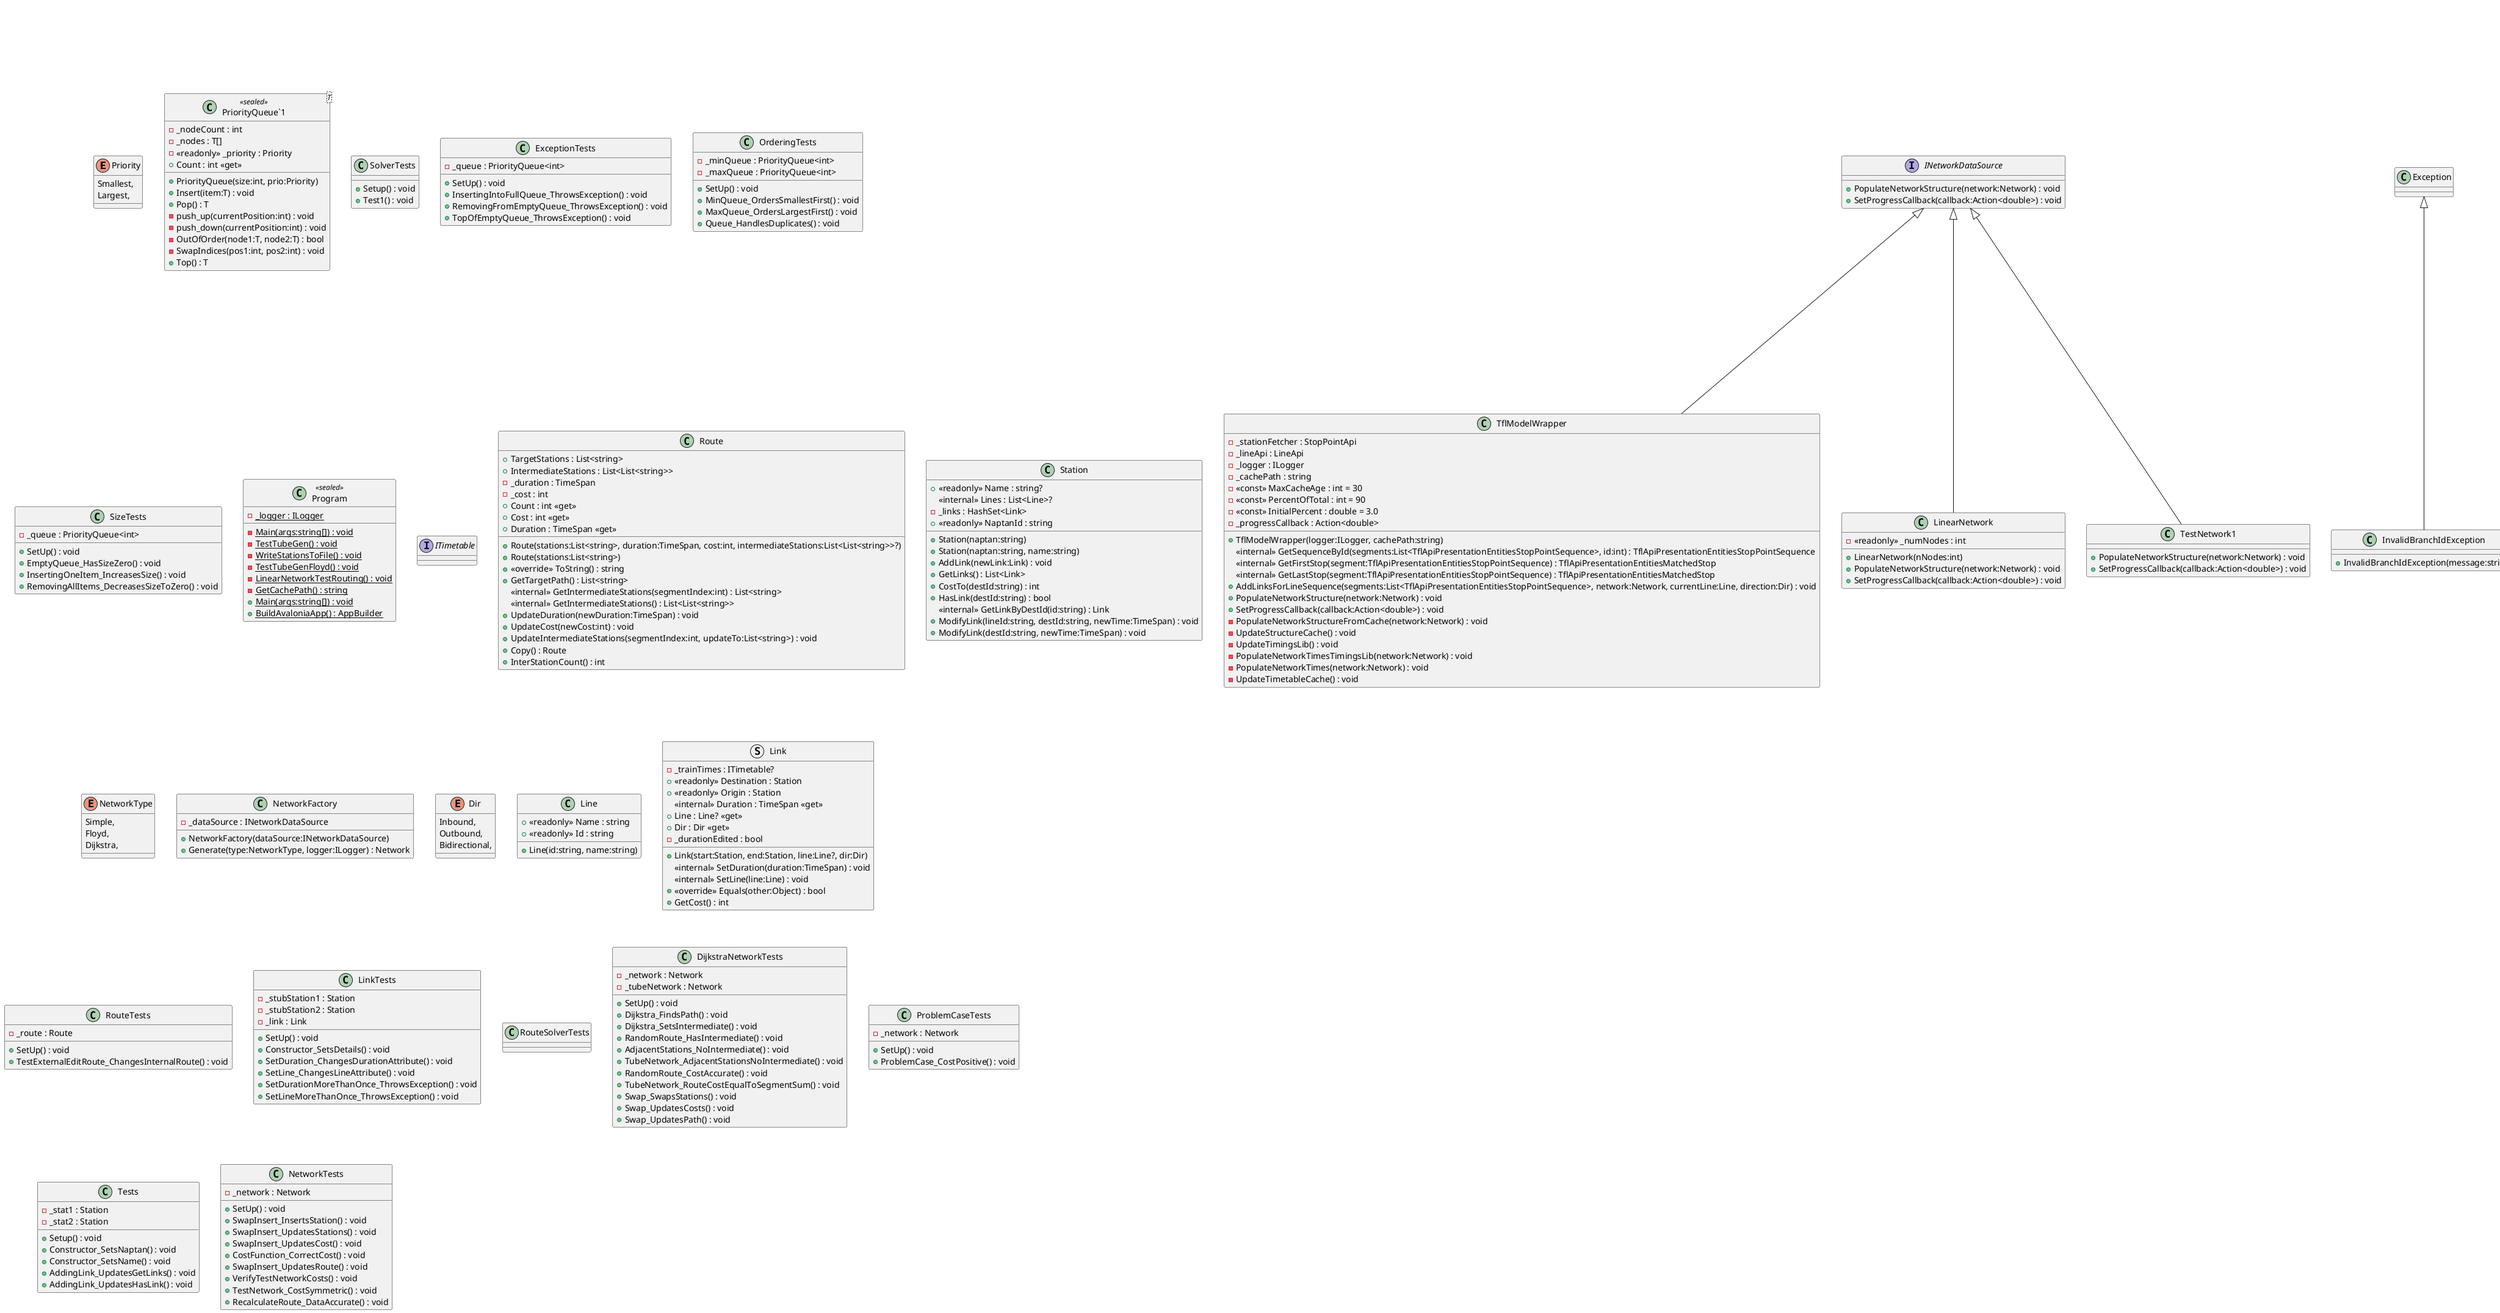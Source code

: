 @startuml
enum Priority {
    Smallest,
    Largest,
}
class "PriorityQueue`1"<T> <<sealed>> {
    - _nodeCount : int
    - _nodes : T[]
    - <<readonly>> _priority : Priority
    + Count : int <<get>>
    + PriorityQueue(size:int, prio:Priority)
    + Insert(item:T) : void
    + Pop() : T
    - push_up(currentPosition:int) : void
    - push_down(currentPosition:int) : void
    - OutOfOrder(node1:T, node2:T) : bool
    - SwapIndices(pos1:int, pos2:int) : void
    + Top() : T
}
class SolverTests {
    + Setup() : void
    + Test1() : void
}
class ExceptionTests {
    - _queue : PriorityQueue<int>
    + SetUp() : void
    + InsertingIntoFullQueue_ThrowsException() : void
    + RemovingFromEmptyQueue_ThrowsException() : void
    + TopOfEmptyQueue_ThrowsException() : void
}
class OrderingTests {
    - _minQueue : PriorityQueue<int>
    - _maxQueue : PriorityQueue<int>
    + SetUp() : void
    + MinQueue_OrdersSmallestFirst() : void
    + MaxQueue_OrdersLargestFirst() : void
    + Queue_HandlesDuplicates() : void
}
class SizeTests {
    - _queue : PriorityQueue<int>
    + SetUp() : void
    + EmptyQueue_HasSizeZero() : void
    + InsertingOneItem_IncreasesSize() : void
    + RemovingAllItems_DecreasesSizeToZero() : void
}
class Program {
    - {static} _logger : ILogger
    - {static} Main(args:string[]) : void
    - {static} TestTubeGen() : void
    - {static} WriteStationsToFile() : void
    - {static} TestTubeGenFloyd() : void
    - {static} LinearNetworkTestRouting() : void
    - {static} GetCachePath() : string
}
class TflModelWrapper {
    - _stationFetcher : StopPointApi
    - _lineApi : LineApi
    - _logger : ILogger
    - _cachePath : string
    - <<const>> MaxCacheAge : int = 30
    - <<const>> PercentOfTotal : int = 90
    - <<const>> InitialPercent : double = 3.0
    - _progressCallback : Action<double>
    + TflModelWrapper(logger:ILogger, cachePath:string)
    <<internal>> GetSequenceById(segments:List<TflApiPresentationEntitiesStopPointSequence>, id:int) : TflApiPresentationEntitiesStopPointSequence
    <<internal>> GetFirstStop(segment:TflApiPresentationEntitiesStopPointSequence) : TflApiPresentationEntitiesMatchedStop
    <<internal>> GetLastStop(segment:TflApiPresentationEntitiesStopPointSequence) : TflApiPresentationEntitiesMatchedStop
    + AddLinksForLineSequence(segments:List<TflApiPresentationEntitiesStopPointSequence>, network:Network, currentLine:Line, direction:Dir) : void
    + PopulateNetworkStructure(network:Network) : void
    + SetProgressCallback(callback:Action<double>) : void
    - PopulateNetworkStructureFromCache(network:Network) : void
    - UpdateStructureCache() : void
    - UpdateTimingsLib() : void
    - PopulateNetworkTimesTimingsLib(network:Network) : void
    - PopulateNetworkTimes(network:Network) : void
    - UpdateTimetableCache() : void
}
INetworkDataSource <|-- TflModelWrapper
class LinearNetwork {
    - <<readonly>> _numNodes : int
    + LinearNetwork(nNodes:int)
    + PopulateNetworkStructure(network:Network) : void
    + SetProgressCallback(callback:Action<double>) : void
}
class TestNetwork1 {
    + PopulateNetworkStructure(network:Network) : void
    + SetProgressCallback(callback:Action<double>) : void
}
class InvalidBranchIdException {
    + InvalidBranchIdException(message:string)
}
INetworkDataSource <|-- LinearNetwork
INetworkDataSource <|-- TestNetwork1
Exception <|-- InvalidBranchIdException
class App <<partial>> {
    + <<override>> Initialize() : void
    + <<override>> OnFrameworkInitializationCompleted() : void
}
Application <|-- App
class Program <<sealed>> {
    + {static} Main(args:string[]) : void
    + {static} BuildAvaloniaApp() : AppBuilder
}
class ViewLocator {
    + Build(data:object?) : Control?
    + Match(data:object?) : bool
}
IDataTemplate <|-- ViewLocator
interface ITimetable {
}
class Route {
    + TargetStations : List<string>
    + IntermediateStations : List<List<string>>
    - _duration : TimeSpan
    - _cost : int
    + Count : int <<get>>
    + Cost : int <<get>>
    + Duration : TimeSpan <<get>>
    + Route(stations:List<string>, duration:TimeSpan, cost:int, intermediateStations:List<List<string>>?)
    + Route(stations:List<string>)
    + <<override>> ToString() : string
    + GetTargetPath() : List<string>
    <<internal>> GetIntermediateStations(segmentIndex:int) : List<string>
    <<internal>> GetIntermediateStations() : List<List<string>>
    + UpdateDuration(newDuration:TimeSpan) : void
    + UpdateCost(newCost:int) : void
    + UpdateIntermediateStations(segmentIndex:int, updateTo:List<string>) : void
    + Copy() : Route
    + InterStationCount() : int
}
class Station {
    + <<readonly>> Name : string?
    <<internal>> Lines : List<Line>?
    - _links : HashSet<Link>
    + <<readonly>> NaptanId : string
    + Station(naptan:string)
    + Station(naptan:string, name:string)
    + AddLink(newLink:Link) : void
    + GetLinks() : List<Link>
    + CostTo(destId:string) : int
    + HasLink(destId:string) : bool
    <<internal>> GetLinkByDestId(id:string) : Link
    + ModifyLink(lineId:string, destId:string, newTime:TimeSpan) : void
    + ModifyLink(destId:string, newTime:TimeSpan) : void
}
interface INetworkDataSource {
    + PopulateNetworkStructure(network:Network) : void
    + SetProgressCallback(callback:Action<double>) : void
}
enum NetworkType {
    Simple,
    Floyd,
    Dijkstra,
}
class NetworkFactory {
    - _dataSource : INetworkDataSource
    + NetworkFactory(dataSource:INetworkDataSource)
    + Generate(type:NetworkType, logger:ILogger) : Network
}
class DijkstraCostNetwork {
    - _costCache : Dictionary<string, Dictionary<string, int?>>
    - _pathCache : Dictionary<string, Dictionary<string, List<string>>>
    + DijkstraCostNetwork(logger:ILogger)
    <<internal>> <<override>> Initialise() : void
    + <<override>> CostFunction(startId:string, endId:string, path:List<string>) : int
    + <<override>> CostFunction(startId:string, endId:string) : int
    - DijkstraLookup(startId:string, endId:string, path:List<string>) : int
    + <<override>> Swap(route:Route, idxA:int, idxB:int) : void
    + <<override>> TakeAndInsert(route:Route, takeFrom:int, insertBefore:int) : void
    - UpdatePathReturnCost(route:Route, idxA:int) : int
}
struct DijkstraNode {
    + <<readonly>> StationId : string
    + <<readonly>> Cost : int
    + CompareTo(other:DijkstraNode) : int
    + DijkstraNode(stationId:string, cost:int)
}
Network <|-- DijkstraCostNetwork
DijkstraCostNetwork +-- DijkstraNode
"IComparable`1" "<DijkstraNode>" <|-- DijkstraNode
enum Dir {
    Inbound,
    Outbound,
    Bidirectional,
}
class Line {
    + <<readonly>> Name : string
    + <<readonly>> Id : string
    + Line(id:string, name:string)
}
struct Link {
    - _trainTimes : ITimetable?
    + <<readonly>> Destination : Station
    + <<readonly>> Origin : Station
    <<internal>> Duration : TimeSpan <<get>>
    + Line : Line? <<get>>
    + Dir : Dir <<get>>
    - _durationEdited : bool
    + Link(start:Station, end:Station, line:Line?, dir:Dir)
    <<internal>> SetDuration(duration:TimeSpan) : void
    <<internal>> SetLine(line:Line) : void
    + <<override>> Equals(other:Object) : bool
    + GetCost() : int
}
abstract class Network {
    # Stations : Dictionary<string, Station>
    # Lines : Dictionary<int, Line>
    # Logger : ILogger
    # NEdges : int
    # <<const>> InfCost : int = 1000000000
    + Network(logger:ILogger)
    <<internal>> <<virtual>> Initialise() : void
    - AddStationObject(stationToAdd:Station) : void
    + AddStationId(naptanId:string, name:string?) : void
    + WriteStationsToFile(file:FileStream) : void
    + LinkStationsPartial(startId:string, endId:string, direction:Dir, line:Line?) : void
    + UpdateLink(startId:string, endId:string, newTime:TimeSpan) : void
    + HasStationById(id:string) : bool
    + <<override>> ToString() : string
    + GetStationIDs() : List<string>
    + <<virtual>> CostFunction(startId:string, endId:string, path:List<string>) : int
    + <<virtual>> CostFunction(startId:string, endId:string) : int
    + <<virtual>> GenerateRandomRoute() : Route
    + <<virtual>> CostFunction(route:Route) : int
    + <<virtual>> TravelTime(route:Route) : TimeSpan
    + <<virtual>> TravelTime(startId:string, endId:string) : TimeSpan
    + RouteToStringStationSeq(route:Route) : string
    + RouteDetailsToStream(route:Route, outStream:Stream) : void
    # <<virtual>> RemoveStationFromTotals(route:Route, index:int) : void
    + <<virtual>> Swap(route:Route, idxA:int, idxB:int) : void
    + <<virtual>> TakeAndInsert(route:Route, takeFrom:int, insertBefore:int) : void
    + RecalculateRouteCosts(route:Route) : void
    + RecalculateRouteData(route:Route) : void
}
class FloydCostNetwork {
    - _costMatrix : Dictionary<string, Dictionary<string, int>>
    + FloydCostNetwork(logger:ILogger)
    <<internal>> <<override>> Initialise() : void
    + <<override>> CostFunction(startId:string, endId:string) : int
    - PreprocessFloyd() : void
    + EnumerateCostMatrix() : string
}
Network <|-- FloydCostNetwork
class StrictAnnealingSolver {
    + StrictAnnealingSolver(logger:ILogger)
    + StrictAnnealingSolver(logger:ILogger, progressCallback:Action<double>)
    + <<override>> Solve(net:Network) : Route
}
AnnealingSolver <|-- StrictAnnealingSolver
ISolver <|-- StrictAnnealingSolver
interface ISolver {
    + Solve(network:Network) : Route
    + SetRandomSwapProbability(prob:double) : void
    + GetRandomSwapProbability() : double
    + SetMaxIterations(max:int) : void
    + GetMaxIterations() : int
    + SetCoolDownFactor(factor:double) : void
    + GetCoolDownFactor() : double
}
class AnnealingSolver {
    # <<readonly>> Logger : ILogger
    # <<readonly>> ProgressCallback : Action<double>
    - _randomSwapProbability : double
    # MaxIterations : int
    # CoolDownFactor : double
    + AnnealingSolver(logger:ILogger)
    + AnnealingSolver(logger:ILogger, progressCallback:Action<double>)
    # PickRandomOperation(generator:Random) : AnnealOpType
    + <<virtual>> Solve(net:Network) : Route
    - {static} RevertOperation(net:Network, operation:AnnealOpType, route:Route, stationA:int, stationB:int) : Route
    + SetRandomSwapProbability(probability:double) : void
    + GetRandomSwapProbability() : double
    + SetMaxIterations(max:int) : void
    + GetMaxIterations() : int
    + SetCoolDownFactor(factor:double) : void
    + GetCoolDownFactor() : double
}
enum AnnealOpType {
    SwapRandom,
    SwapIntermediate,
    Transpose,
}
class NegativeCostException {
    + NegativeCostException(cost:int)
}
class CostMismatchException {
    + CostMismatchException(calculatedCost:int, routeCost:int)
}
ISolver <|-- AnnealingSolver
AnnealingSolver +-- AnnealOpType
AnnealingSolver +-- NegativeCostException
ApplicationException <|-- NegativeCostException
AnnealingSolver +-- CostMismatchException
ApplicationException <|-- CostMismatchException
class RouteTests {
    - _route : Route
    + SetUp() : void
    + TestExternalEditRoute_ChangesInternalRoute() : void
}
class LinkTests {
    - _stubStation1 : Station
    - _stubStation2 : Station
    - _link : Link
    + SetUp() : void
    + Constructor_SetsDetails() : void
    + SetDuration_ChangesDurationAttribute() : void
    + SetLine_ChangesLineAttribute() : void
    + SetDurationMoreThanOnce_ThrowsException() : void
    + SetLineMoreThanOnce_ThrowsException() : void
}
class RouteSolverTests {
}
class DijkstraNetworkTests {
    - _network : Network
    - _tubeNetwork : Network
    + SetUp() : void
    + Dijkstra_FindsPath() : void
    + Dijkstra_SetsIntermediate() : void
    + RandomRoute_HasIntermediate() : void
    + AdjacentStations_NoIntermediate() : void
    + TubeNetwork_AdjacentStationsNoIntermediate() : void
    + RandomRoute_CostAccurate() : void
    + TubeNetwork_RouteCostEqualToSegmentSum() : void
    + Swap_SwapsStations() : void
    + Swap_UpdatesCosts() : void
    + Swap_UpdatesPath() : void
}
class ProblemCaseTests {
    - _network : Network
    + SetUp() : void
    + ProblemCase_CostPositive() : void
}
class Tests {
    - _stat1 : Station
    - _stat2 : Station
    + Setup() : void
    + Constructor_SetsNaptan() : void
    + Constructor_SetsName() : void
    + AddingLink_UpdatesGetLinks() : void
    + AddingLink_UpdatesHasLink() : void
}
class NetworkTests {
    - _network : Network
    + SetUp() : void
    + SwapInsert_InsertsStation() : void
    + SwapInsert_UpdatesStations() : void
    + SwapInsert_UpdatesCost() : void
    + CostFunction_CorrectCost() : void
    + SwapInsert_UpdatesRoute() : void
    + VerifyTestNetworkCosts() : void
    + TestNetwork_CostSymmetric() : void
    + RecalculateRoute_DataAccurate() : void
}
class MainWindow <<partial>> {
    + MainWindow()
}
Window <|-- MainWindow
class MainWindowViewModel {
    + Greeting : string <<get>>
    + SimpleViewModel : SimpleViewModel <<get>>
    + ReactiveViewModel : ReactiveViewModel <<get>>
    + SvgMapViewModel : SvgMapViewModel <<get>>
    + SolverControlViewModel : SolverControlViewModel <<get>>
}
class SimpleViewModel {
    +  <<event>> PropertyChanged : PropertyChangedEventHandler? 
    - RaisePropertyChanged(propertyName:string?) : void
    - _name : string?
    + Name : string? <<get>> <<set>>
    + Greeting : string <<get>>
}
ViewModelBase <|-- MainWindowViewModel
INotifyPropertyChanged <|-- SimpleViewModel
class SolverControlViewModel {
    - _startStationName : string?
    - _solveProgress : double
    - _swapProb : double
    - _tempFactor : double
    - _maxIterations : int
    - <<readonly>> _solver : ISolver
    + SolveCommand : ICommand <<get>>
    + TestControls : ICommand <<get>>
    + OutputLog : ObservableCollection<string> <<get>>
    - {static} UILogger : UIOutputSink <<get>>
    - {static} <<readonly>> Logger : ILogger
    + SolveProgress : double <<get>> <<set>>
    + StartStation : string? <<get>> <<set>>
    + SwapProb : double <<get>> <<set>>
    + TempFactor : double <<get>> <<set>>
    + MaxIterations : int <<get>> <<set>>
    + SolverControlViewModel()
    - RunSolve() : void
    - <<async>> TestOutputs() : Task
    - <<async>> SolveRouteAsync() : Task
    - ShowSolverResult(result:Route) : void
    - SetProgress(progress:double) : void
    - {static} GetCachePath() : string
    - WriteRouteToFile(tube:Network, route:Route) : void
}
class UIOutputSink {
    - _outputLog : ObservableCollection<string>?
    + Emit(logEvent:LogEvent) : void
    + AddOutput(output:ObservableCollection<string>) : void
}
ReactiveObject <|-- SolverControlViewModel
SolverControlViewModel +-- UIOutputSink
ILogEventSink <|-- UIOutputSink
class SvgMapViewModel {
    - _stationName : string?
    - _showSvg : bool
    + TestCommand : ICommand <<get>>
    + ConversationLog : ObservableCollection<string> <<get>>
    - _svgMap : SKSvg
    - SvgMap : SKSvg <<get>> <<set>>
    - _svg : Avalonia.Svg.Skia.Svg
    - AddToConvo(content:string) : void
    + SvgMapViewModel()
    + StationName : string? <<get>> <<set>>
    + ShowSvg : bool <<get>> <<set>>
    + UpdateSvg() : void
    - OpenThePodBayDoors() : void
    + CanvasControl_OnDraw(sender:object?, e:SKCanvasEventArgs) : void
    - HideGroup(canvas:SKCanvas, groupId:string) : void
    - HideSvg() : void
}
ReactiveObject <|-- SvgMapViewModel
class ViewModelBase {
}
class ReactiveViewModel {
    + ReactiveViewModel()
    - _name : string?
    + Name : string? <<get>> <<set>>
    + Greeting : string <<get>>
}
ReactiveObject <|-- ViewModelBase
ReactiveObject <|-- ReactiveViewModel
@enduml

